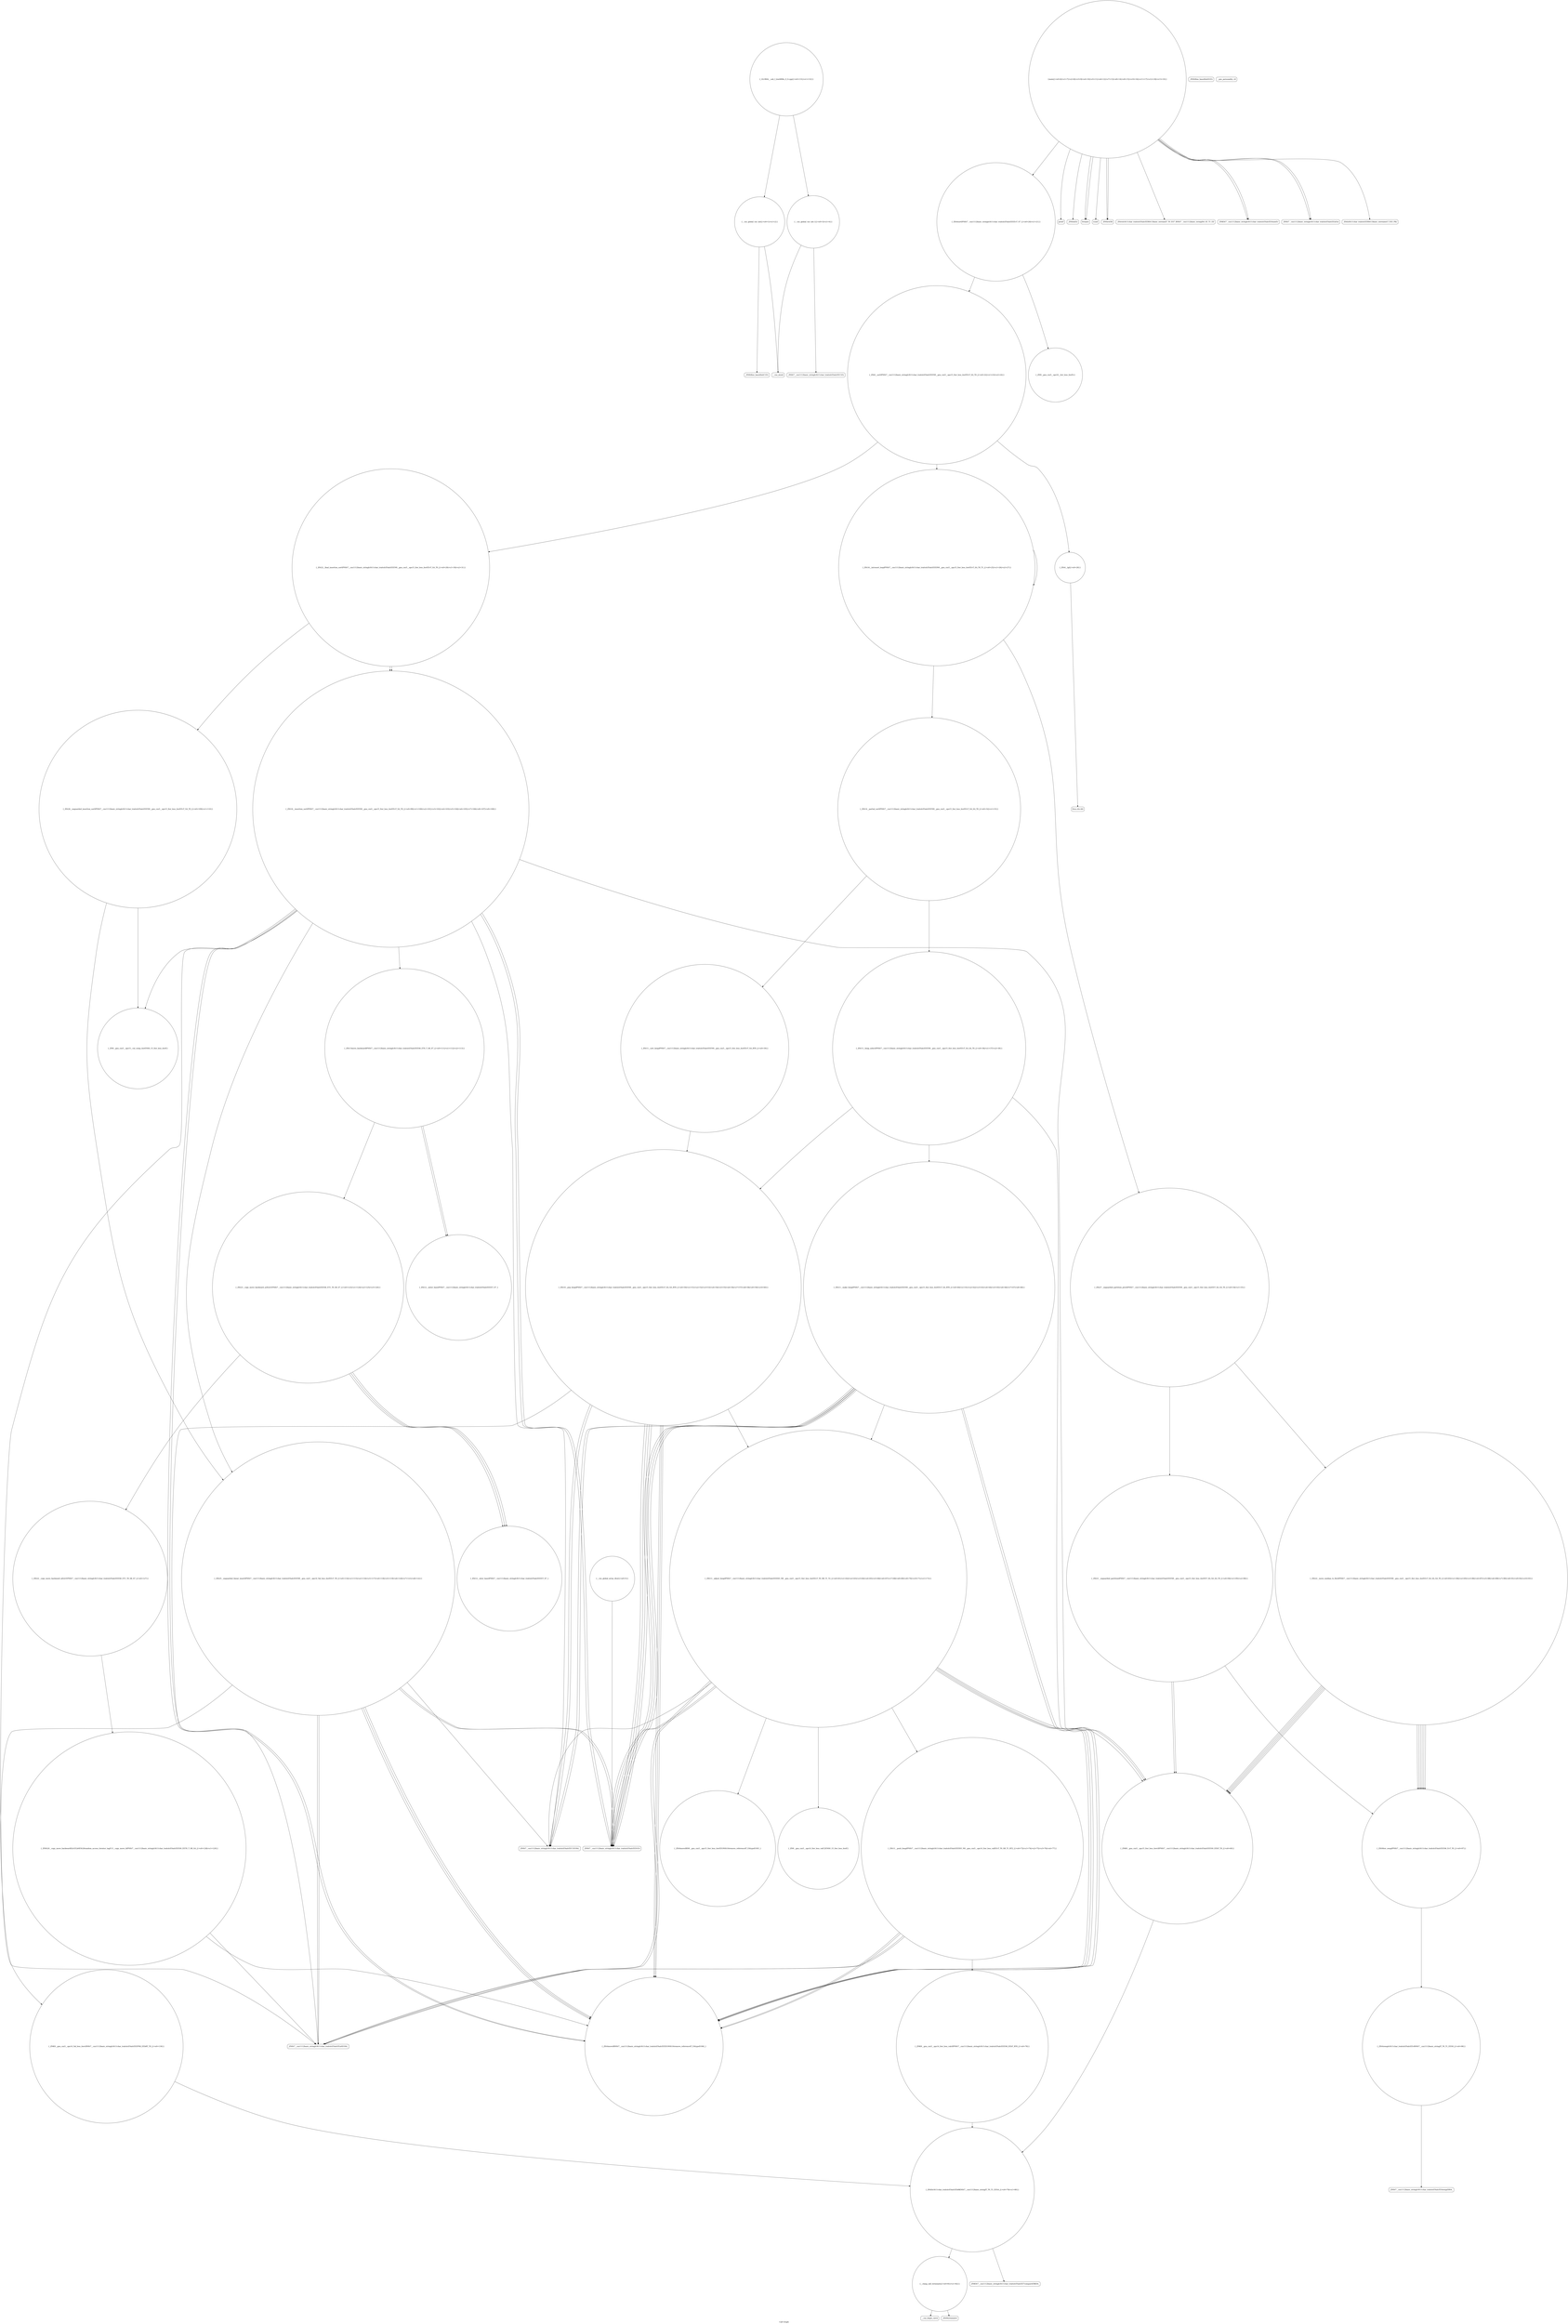 digraph "Call Graph" {
	label="Call Graph";

	Node0x5584e05bb820 [shape=record,shape=circle,label="{__cxx_global_var_init|{<s0>1|<s1>2}}"];
	Node0x5584e05bb820:s0 -> Node0x5584e05bb8a0[color=black];
	Node0x5584e05bb820:s1 -> Node0x5584e0723530[color=black];
	Node0x5584e0724a30 [shape=record,shape=circle,label="{_ZSt22__move_median_to_firstIPNSt7__cxx1112basic_stringIcSt11char_traitsIcESaIcEEEN9__gnu_cxx5__ops15_Iter_less_iterEEvT_SA_SA_SA_T0_|{<s0>83|<s1>84|<s2>85|<s3>86|<s4>87|<s5>88|<s6>89|<s7>90|<s8>91|<s9>92|<s10>93}}"];
	Node0x5584e0724a30:s0 -> Node0x5584e0724230[color=black];
	Node0x5584e0724a30:s1 -> Node0x5584e0724230[color=black];
	Node0x5584e0724a30:s2 -> Node0x5584e0724b30[color=black];
	Node0x5584e0724a30:s3 -> Node0x5584e0724230[color=black];
	Node0x5584e0724a30:s4 -> Node0x5584e0724b30[color=black];
	Node0x5584e0724a30:s5 -> Node0x5584e0724b30[color=black];
	Node0x5584e0724a30:s6 -> Node0x5584e0724230[color=black];
	Node0x5584e0724a30:s7 -> Node0x5584e0724b30[color=black];
	Node0x5584e0724a30:s8 -> Node0x5584e0724230[color=black];
	Node0x5584e0724a30:s9 -> Node0x5584e0724b30[color=black];
	Node0x5584e0724a30:s10 -> Node0x5584e0724b30[color=black];
	Node0x5584e0723730 [shape=record,shape=Mrecord,label="{_ZNSt7__cxx1112basic_stringIcSt11char_traitsIcESaIcEED1Ev}"];
	Node0x5584e0725dd0 [shape=record,shape=circle,label="{_ZSt26__unguarded_insertion_sortIPNSt7__cxx1112basic_stringIcSt11char_traitsIcESaIcEEEN9__gnu_cxx5__ops15_Iter_less_iterEEvT_SA_T0_|{<s0>109|<s1>110}}"];
	Node0x5584e0725dd0:s0 -> Node0x5584e0725f50[color=black];
	Node0x5584e0725dd0:s1 -> Node0x5584e0725ed0[color=black];
	Node0x5584e0723ab0 [shape=record,shape=circle,label="{_ZSt4sortIPNSt7__cxx1112basic_stringIcSt11char_traitsIcESaIcEEEEvT_S7_|{<s0>20|<s1>21}}"];
	Node0x5584e0723ab0:s0 -> Node0x5584e0723db0[color=black];
	Node0x5584e0723ab0:s1 -> Node0x5584e0723d30[color=black];
	Node0x5584e0726150 [shape=record,shape=circle,label="{_ZSt12__niter_baseIPNSt7__cxx1112basic_stringIcSt11char_traitsIcESaIcEEEET_S7_}"];
	Node0x5584e0723e30 [shape=record,shape=circle,label="{_ZSt16__introsort_loopIPNSt7__cxx1112basic_stringIcSt11char_traitsIcESaIcEEElN9__gnu_cxx5__ops15_Iter_less_iterEEvT_SA_T0_T1_|{<s0>25|<s1>26|<s2>27}}"];
	Node0x5584e0723e30:s0 -> Node0x5584e0723fb0[color=black];
	Node0x5584e0723e30:s1 -> Node0x5584e0724030[color=black];
	Node0x5584e0723e30:s2 -> Node0x5584e0723e30[color=black];
	Node0x5584e07241b0 [shape=record,shape=circle,label="{_ZSt11__make_heapIPNSt7__cxx1112basic_stringIcSt11char_traitsIcESaIcEEEN9__gnu_cxx5__ops15_Iter_less_iterEEvT_SA_RT0_|{<s0>40|<s1>41|<s2>42|<s3>43|<s4>44|<s5>45|<s6>46|<s7>47|<s8>48}}"];
	Node0x5584e07241b0:s0 -> Node0x5584e0724330[color=black];
	Node0x5584e07241b0:s1 -> Node0x5584e07243b0[color=black];
	Node0x5584e07241b0:s2 -> Node0x5584e0724330[color=black];
	Node0x5584e07241b0:s3 -> Node0x5584e07243b0[color=black];
	Node0x5584e07241b0:s4 -> Node0x5584e0724430[color=black];
	Node0x5584e07241b0:s5 -> Node0x5584e0723730[color=black];
	Node0x5584e07241b0:s6 -> Node0x5584e0723730[color=black];
	Node0x5584e07241b0:s7 -> Node0x5584e0723730[color=black];
	Node0x5584e07241b0:s8 -> Node0x5584e0723730[color=black];
	Node0x5584e0724530 [shape=record,shape=Mrecord,label="{_ZNSt7__cxx1112basic_stringIcSt11char_traitsIcESaIcEEaSEOS4_}"];
	Node0x5584e07248b0 [shape=record,shape=circle,label="{__clang_call_terminate|{<s0>81|<s1>82}}"];
	Node0x5584e07248b0:s0 -> Node0x5584e0724930[color=black];
	Node0x5584e07248b0:s1 -> Node0x5584e07249b0[color=black];
	Node0x5584e07235b0 [shape=record,shape=circle,label="{__cxx_global_var_init.1|{<s0>3|<s1>4}}"];
	Node0x5584e07235b0:s0 -> Node0x5584e0723630[color=black];
	Node0x5584e07235b0:s1 -> Node0x5584e0723530[color=black];
	Node0x5584e0725c50 [shape=record,shape=Mrecord,label="{_ZNSt7__cxx1112basic_stringIcSt11char_traitsIcESaIcEE4swapERS4_}"];
	Node0x5584e0723930 [shape=record,shape=Mrecord,label="{printf}"];
	Node0x5584e0725fd0 [shape=record,shape=circle,label="{_ZSt23__copy_move_backward_a2ILb1EPNSt7__cxx1112basic_stringIcSt11char_traitsIcESaIcEEES6_ET1_T0_S8_S7_|{<s0>123|<s1>124|<s2>125|<s3>126}}"];
	Node0x5584e0725fd0:s0 -> Node0x5584e0726150[color=black];
	Node0x5584e0725fd0:s1 -> Node0x5584e0726150[color=black];
	Node0x5584e0725fd0:s2 -> Node0x5584e0726150[color=black];
	Node0x5584e0725fd0:s3 -> Node0x5584e07260d0[color=black];
	Node0x5584e0723cb0 [shape=record,shape=Mrecord,label="{_ZNSolsEx}"];
	Node0x5584e0724030 [shape=record,shape=circle,label="{_ZSt27__unguarded_partition_pivotIPNSt7__cxx1112basic_stringIcSt11char_traitsIcESaIcEEEN9__gnu_cxx5__ops15_Iter_less_iterEET_SA_SA_T0_|{<s0>34|<s1>35}}"];
	Node0x5584e0724030:s0 -> Node0x5584e0724a30[color=black];
	Node0x5584e0724030:s1 -> Node0x5584e0724ab0[color=black];
	Node0x5584e07243b0 [shape=record,shape=Mrecord,label="{_ZNSt7__cxx1112basic_stringIcSt11char_traitsIcESaIcEEC1EOS4_}"];
	Node0x5584e0724730 [shape=record,shape=circle,label="{_ZNK9__gnu_cxx5__ops14_Iter_less_valclIPNSt7__cxx1112basic_stringIcSt11char_traitsIcESaIcEEES8_EEbT_RT0_|{<s0>78}}"];
	Node0x5584e0724730:s0 -> Node0x5584e07247b0[color=black];
	Node0x5584e05bb8a0 [shape=record,shape=Mrecord,label="{_ZNSt8ios_base4InitC1Ev}"];
	Node0x5584e0724ab0 [shape=record,shape=circle,label="{_ZSt21__unguarded_partitionIPNSt7__cxx1112basic_stringIcSt11char_traitsIcESaIcEEEN9__gnu_cxx5__ops15_Iter_less_iterEET_SA_SA_SA_T0_|{<s0>94|<s1>95|<s2>96}}"];
	Node0x5584e0724ab0:s0 -> Node0x5584e0724230[color=black];
	Node0x5584e0724ab0:s1 -> Node0x5584e0724230[color=black];
	Node0x5584e0724ab0:s2 -> Node0x5584e0724b30[color=black];
	Node0x5584e07237b0 [shape=record,shape=circle,label="{main|{<s0>6|<s1>7|<s2>8|<s3>9|<s4>10|<s5>11|<s6>12|<s7>13|<s8>14|<s9>15|<s10>16|<s11>17|<s12>18|<s13>19}}"];
	Node0x5584e07237b0:s0 -> Node0x5584e0723830[color=black];
	Node0x5584e07237b0:s1 -> Node0x5584e0723830[color=black];
	Node0x5584e07237b0:s2 -> Node0x5584e07238b0[color=black];
	Node0x5584e07237b0:s3 -> Node0x5584e0723930[color=black];
	Node0x5584e07237b0:s4 -> Node0x5584e07239b0[color=black];
	Node0x5584e07237b0:s5 -> Node0x5584e07239b0[color=black];
	Node0x5584e07237b0:s6 -> Node0x5584e0723a30[color=black];
	Node0x5584e07237b0:s7 -> Node0x5584e0723ab0[color=black];
	Node0x5584e07237b0:s8 -> Node0x5584e0723b30[color=black];
	Node0x5584e07237b0:s9 -> Node0x5584e0723bb0[color=black];
	Node0x5584e07237b0:s10 -> Node0x5584e0723bb0[color=black];
	Node0x5584e07237b0:s11 -> Node0x5584e0723b30[color=black];
	Node0x5584e07237b0:s12 -> Node0x5584e0723cb0[color=black];
	Node0x5584e07237b0:s13 -> Node0x5584e0723c30[color=black];
	Node0x5584e0725e50 [shape=record,shape=circle,label="{_ZSt13move_backwardIPNSt7__cxx1112basic_stringIcSt11char_traitsIcESaIcEEES6_ET0_T_S8_S7_|{<s0>111|<s1>112|<s2>113}}"];
	Node0x5584e0725e50:s0 -> Node0x5584e0726050[color=black];
	Node0x5584e0725e50:s1 -> Node0x5584e0726050[color=black];
	Node0x5584e0725e50:s2 -> Node0x5584e0725fd0[color=black];
	Node0x5584e0723b30 [shape=record,shape=Mrecord,label="{_ZNKSt7__cxx1112basic_stringIcSt11char_traitsIcESaIcEE4sizeEv}"];
	Node0x5584e07261d0 [shape=record,shape=circle,label="{_ZNSt20__copy_move_backwardILb1ELb0ESt26random_access_iterator_tagE13__copy_move_bIPNSt7__cxx1112basic_stringIcSt11char_traitsIcESaIcEEES9_EET0_T_SB_SA_|{<s0>128|<s1>129}}"];
	Node0x5584e07261d0:s0 -> Node0x5584e0724330[color=black];
	Node0x5584e07261d0:s1 -> Node0x5584e0724530[color=black];
	Node0x5584e0723eb0 [shape=record,shape=circle,label="{_ZSt4__lgl|{<s0>28}}"];
	Node0x5584e0723eb0:s0 -> Node0x5584e0725cd0[color=black];
	Node0x5584e0724230 [shape=record,shape=circle,label="{_ZNK9__gnu_cxx5__ops15_Iter_less_iterclIPNSt7__cxx1112basic_stringIcSt11char_traitsIcESaIcEEES9_EEbT_T0_|{<s0>49}}"];
	Node0x5584e0724230:s0 -> Node0x5584e07247b0[color=black];
	Node0x5584e07245b0 [shape=record,shape=circle,label="{_ZSt4moveIRN9__gnu_cxx5__ops15_Iter_less_iterEEONSt16remove_referenceIT_E4typeEOS5_}"];
	Node0x5584e0724930 [shape=record,shape=Mrecord,label="{__cxa_begin_catch}"];
	Node0x5584e0723630 [shape=record,shape=Mrecord,label="{_ZNSt7__cxx1112basic_stringIcSt11char_traitsIcESaIcEEC1Ev}"];
	Node0x5584e0725cd0 [shape=record,shape=Mrecord,label="{llvm.ctlz.i64}"];
	Node0x5584e07239b0 [shape=record,shape=Mrecord,label="{_ZNSirsERi}"];
	Node0x5584e0726050 [shape=record,shape=circle,label="{_ZSt12__miter_baseIPNSt7__cxx1112basic_stringIcSt11char_traitsIcESaIcEEEET_S7_}"];
	Node0x5584e0723d30 [shape=record,shape=circle,label="{_ZSt6__sortIPNSt7__cxx1112basic_stringIcSt11char_traitsIcESaIcEEEN9__gnu_cxx5__ops15_Iter_less_iterEEvT_SA_T0_|{<s0>22|<s1>23|<s2>24}}"];
	Node0x5584e0723d30:s0 -> Node0x5584e0723eb0[color=black];
	Node0x5584e0723d30:s1 -> Node0x5584e0723e30[color=black];
	Node0x5584e0723d30:s2 -> Node0x5584e0723f30[color=black];
	Node0x5584e07240b0 [shape=record,shape=circle,label="{_ZSt13__heap_selectIPNSt7__cxx1112basic_stringIcSt11char_traitsIcESaIcEEEN9__gnu_cxx5__ops15_Iter_less_iterEEvT_SA_SA_T0_|{<s0>36|<s1>37|<s2>38}}"];
	Node0x5584e07240b0:s0 -> Node0x5584e07241b0[color=black];
	Node0x5584e07240b0:s1 -> Node0x5584e0724230[color=black];
	Node0x5584e07240b0:s2 -> Node0x5584e07242b0[color=black];
	Node0x5584e0724430 [shape=record,shape=circle,label="{_ZSt13__adjust_heapIPNSt7__cxx1112basic_stringIcSt11char_traitsIcESaIcEEElS5_N9__gnu_cxx5__ops15_Iter_less_iterEEvT_T0_SB_T1_T2_|{<s0>61|<s1>62|<s2>63|<s3>64|<s4>65|<s5>66|<s6>67|<s7>68|<s8>69|<s9>70|<s10>71|<s11>72}}"];
	Node0x5584e0724430:s0 -> Node0x5584e0724230[color=black];
	Node0x5584e0724430:s1 -> Node0x5584e0724330[color=black];
	Node0x5584e0724430:s2 -> Node0x5584e0724530[color=black];
	Node0x5584e0724430:s3 -> Node0x5584e0724330[color=black];
	Node0x5584e0724430:s4 -> Node0x5584e0724530[color=black];
	Node0x5584e0724430:s5 -> Node0x5584e07245b0[color=black];
	Node0x5584e0724430:s6 -> Node0x5584e0724630[color=black];
	Node0x5584e0724430:s7 -> Node0x5584e0724330[color=black];
	Node0x5584e0724430:s8 -> Node0x5584e07243b0[color=black];
	Node0x5584e0724430:s9 -> Node0x5584e07246b0[color=black];
	Node0x5584e0724430:s10 -> Node0x5584e0723730[color=black];
	Node0x5584e0724430:s11 -> Node0x5584e0723730[color=black];
	Node0x5584e07247b0 [shape=record,shape=circle,label="{_ZStltIcSt11char_traitsIcESaIcEEbRKNSt7__cxx1112basic_stringIT_T0_T1_EESA_|{<s0>79|<s1>80}}"];
	Node0x5584e07247b0:s0 -> Node0x5584e0724830[color=black];
	Node0x5584e07247b0:s1 -> Node0x5584e07248b0[color=black];
	Node0x5584e07234b0 [shape=record,shape=Mrecord,label="{_ZNSt8ios_base4InitD1Ev}"];
	Node0x5584e0724b30 [shape=record,shape=circle,label="{_ZSt9iter_swapIPNSt7__cxx1112basic_stringIcSt11char_traitsIcESaIcEEES6_EvT_T0_|{<s0>97}}"];
	Node0x5584e0724b30:s0 -> Node0x5584e0725bd0[color=black];
	Node0x5584e0723830 [shape=record,shape=Mrecord,label="{freopen}"];
	Node0x5584e0725ed0 [shape=record,shape=circle,label="{_ZSt25__unguarded_linear_insertIPNSt7__cxx1112basic_stringIcSt11char_traitsIcESaIcEEEN9__gnu_cxx5__ops14_Val_less_iterEEvT_T0_|{<s0>114|<s1>115|<s2>116|<s3>117|<s4>118|<s5>119|<s6>120|<s7>121|<s8>122}}"];
	Node0x5584e0725ed0:s0 -> Node0x5584e0724330[color=black];
	Node0x5584e0725ed0:s1 -> Node0x5584e07243b0[color=black];
	Node0x5584e0725ed0:s2 -> Node0x5584e0726250[color=black];
	Node0x5584e0725ed0:s3 -> Node0x5584e0724330[color=black];
	Node0x5584e0725ed0:s4 -> Node0x5584e0724530[color=black];
	Node0x5584e0725ed0:s5 -> Node0x5584e0723730[color=black];
	Node0x5584e0725ed0:s6 -> Node0x5584e0724330[color=black];
	Node0x5584e0725ed0:s7 -> Node0x5584e0724530[color=black];
	Node0x5584e0725ed0:s8 -> Node0x5584e0723730[color=black];
	Node0x5584e0723bb0 [shape=record,shape=Mrecord,label="{_ZNSt7__cxx1112basic_stringIcSt11char_traitsIcESaIcEEixEm}"];
	Node0x5584e0726250 [shape=record,shape=circle,label="{_ZNK9__gnu_cxx5__ops14_Val_less_iterclINSt7__cxx1112basic_stringIcSt11char_traitsIcESaIcEEEPS8_EEbRT_T0_|{<s0>130}}"];
	Node0x5584e0726250:s0 -> Node0x5584e07247b0[color=black];
	Node0x5584e0723f30 [shape=record,shape=circle,label="{_ZSt22__final_insertion_sortIPNSt7__cxx1112basic_stringIcSt11char_traitsIcESaIcEEEN9__gnu_cxx5__ops15_Iter_less_iterEEvT_SA_T0_|{<s0>29|<s1>30|<s2>31}}"];
	Node0x5584e0723f30:s0 -> Node0x5584e0725d50[color=black];
	Node0x5584e0723f30:s1 -> Node0x5584e0725dd0[color=black];
	Node0x5584e0723f30:s2 -> Node0x5584e0725d50[color=black];
	Node0x5584e07242b0 [shape=record,shape=circle,label="{_ZSt10__pop_heapIPNSt7__cxx1112basic_stringIcSt11char_traitsIcESaIcEEEN9__gnu_cxx5__ops15_Iter_less_iterEEvT_SA_SA_RT0_|{<s0>50|<s1>51|<s2>52|<s3>53|<s4>54|<s5>55|<s6>56|<s7>57|<s8>58|<s9>59|<s10>60}}"];
	Node0x5584e07242b0:s0 -> Node0x5584e0724330[color=black];
	Node0x5584e07242b0:s1 -> Node0x5584e07243b0[color=black];
	Node0x5584e07242b0:s2 -> Node0x5584e0724330[color=black];
	Node0x5584e07242b0:s3 -> Node0x5584e0724530[color=black];
	Node0x5584e07242b0:s4 -> Node0x5584e0724330[color=black];
	Node0x5584e07242b0:s5 -> Node0x5584e07243b0[color=black];
	Node0x5584e07242b0:s6 -> Node0x5584e0724430[color=black];
	Node0x5584e07242b0:s7 -> Node0x5584e0723730[color=black];
	Node0x5584e07242b0:s8 -> Node0x5584e0723730[color=black];
	Node0x5584e07242b0:s9 -> Node0x5584e0723730[color=black];
	Node0x5584e07242b0:s10 -> Node0x5584e0723730[color=black];
	Node0x5584e0724630 [shape=record,shape=circle,label="{_ZN9__gnu_cxx5__ops14_Iter_less_valC2ENS0_15_Iter_less_iterE}"];
	Node0x5584e07249b0 [shape=record,shape=Mrecord,label="{_ZSt9terminatev}"];
	Node0x5584e07236b0 [shape=record,shape=circle,label="{__cxx_global_array_dtor|{<s0>5}}"];
	Node0x5584e07236b0:s0 -> Node0x5584e0723730[color=black];
	Node0x5584e0725d50 [shape=record,shape=circle,label="{_ZSt16__insertion_sortIPNSt7__cxx1112basic_stringIcSt11char_traitsIcESaIcEEEN9__gnu_cxx5__ops15_Iter_less_iterEEvT_SA_T0_|{<s0>99|<s1>100|<s2>101|<s3>102|<s4>103|<s5>104|<s6>105|<s7>106|<s8>107|<s9>108}}"];
	Node0x5584e0725d50:s0 -> Node0x5584e0724230[color=black];
	Node0x5584e0725d50:s1 -> Node0x5584e0724330[color=black];
	Node0x5584e0725d50:s2 -> Node0x5584e07243b0[color=black];
	Node0x5584e0725d50:s3 -> Node0x5584e0725e50[color=black];
	Node0x5584e0725d50:s4 -> Node0x5584e0724330[color=black];
	Node0x5584e0725d50:s5 -> Node0x5584e0724530[color=black];
	Node0x5584e0725d50:s6 -> Node0x5584e0723730[color=black];
	Node0x5584e0725d50:s7 -> Node0x5584e0723730[color=black];
	Node0x5584e0725d50:s8 -> Node0x5584e0725f50[color=black];
	Node0x5584e0725d50:s9 -> Node0x5584e0725ed0[color=black];
	Node0x5584e0723a30 [shape=record,shape=Mrecord,label="{_ZStrsIcSt11char_traitsIcESaIcEERSt13basic_istreamIT_T0_ES7_RNSt7__cxx1112basic_stringIS4_S5_T1_EE}"];
	Node0x5584e07260d0 [shape=record,shape=circle,label="{_ZSt22__copy_move_backward_aILb1EPNSt7__cxx1112basic_stringIcSt11char_traitsIcESaIcEEES6_ET1_T0_S8_S7_|{<s0>127}}"];
	Node0x5584e07260d0:s0 -> Node0x5584e07261d0[color=black];
	Node0x5584e0723db0 [shape=record,shape=circle,label="{_ZN9__gnu_cxx5__ops16__iter_less_iterEv}"];
	Node0x5584e0724130 [shape=record,shape=circle,label="{_ZSt11__sort_heapIPNSt7__cxx1112basic_stringIcSt11char_traitsIcESaIcEEEN9__gnu_cxx5__ops15_Iter_less_iterEEvT_SA_RT0_|{<s0>39}}"];
	Node0x5584e0724130:s0 -> Node0x5584e07242b0[color=black];
	Node0x5584e07244b0 [shape=record,shape=Mrecord,label="{__gxx_personality_v0}"];
	Node0x5584e0724830 [shape=record,shape=Mrecord,label="{_ZNKSt7__cxx1112basic_stringIcSt11char_traitsIcESaIcEE7compareERKS4_}"];
	Node0x5584e0723530 [shape=record,shape=Mrecord,label="{__cxa_atexit}"];
	Node0x5584e0725bd0 [shape=record,shape=circle,label="{_ZSt4swapIcSt11char_traitsIcESaIcEEvRNSt7__cxx1112basic_stringIT_T0_T1_EES9_|{<s0>98}}"];
	Node0x5584e0725bd0:s0 -> Node0x5584e0725c50[color=black];
	Node0x5584e07238b0 [shape=record,shape=Mrecord,label="{scanf}"];
	Node0x5584e0725f50 [shape=record,shape=circle,label="{_ZN9__gnu_cxx5__ops15__val_comp_iterENS0_15_Iter_less_iterE}"];
	Node0x5584e0723c30 [shape=record,shape=Mrecord,label="{_ZStlsISt11char_traitsIcEERSt13basic_ostreamIcT_ES5_PKc}"];
	Node0x5584e07262d0 [shape=record,shape=circle,label="{_GLOBAL__sub_I_lzw4896s_0_0.cpp|{<s0>131|<s1>132}}"];
	Node0x5584e07262d0:s0 -> Node0x5584e05bb820[color=black];
	Node0x5584e07262d0:s1 -> Node0x5584e07235b0[color=black];
	Node0x5584e0723fb0 [shape=record,shape=circle,label="{_ZSt14__partial_sortIPNSt7__cxx1112basic_stringIcSt11char_traitsIcESaIcEEEN9__gnu_cxx5__ops15_Iter_less_iterEEvT_SA_SA_T0_|{<s0>32|<s1>33}}"];
	Node0x5584e0723fb0:s0 -> Node0x5584e07240b0[color=black];
	Node0x5584e0723fb0:s1 -> Node0x5584e0724130[color=black];
	Node0x5584e0724330 [shape=record,shape=circle,label="{_ZSt4moveIRNSt7__cxx1112basic_stringIcSt11char_traitsIcESaIcEEEEONSt16remove_referenceIT_E4typeEOS8_}"];
	Node0x5584e07246b0 [shape=record,shape=circle,label="{_ZSt11__push_heapIPNSt7__cxx1112basic_stringIcSt11char_traitsIcESaIcEEElS5_N9__gnu_cxx5__ops14_Iter_less_valEEvT_T0_SB_T1_RT2_|{<s0>73|<s1>74|<s2>75|<s3>76|<s4>77}}"];
	Node0x5584e07246b0:s0 -> Node0x5584e0724730[color=black];
	Node0x5584e07246b0:s1 -> Node0x5584e0724330[color=black];
	Node0x5584e07246b0:s2 -> Node0x5584e0724530[color=black];
	Node0x5584e07246b0:s3 -> Node0x5584e0724330[color=black];
	Node0x5584e07246b0:s4 -> Node0x5584e0724530[color=black];
}
